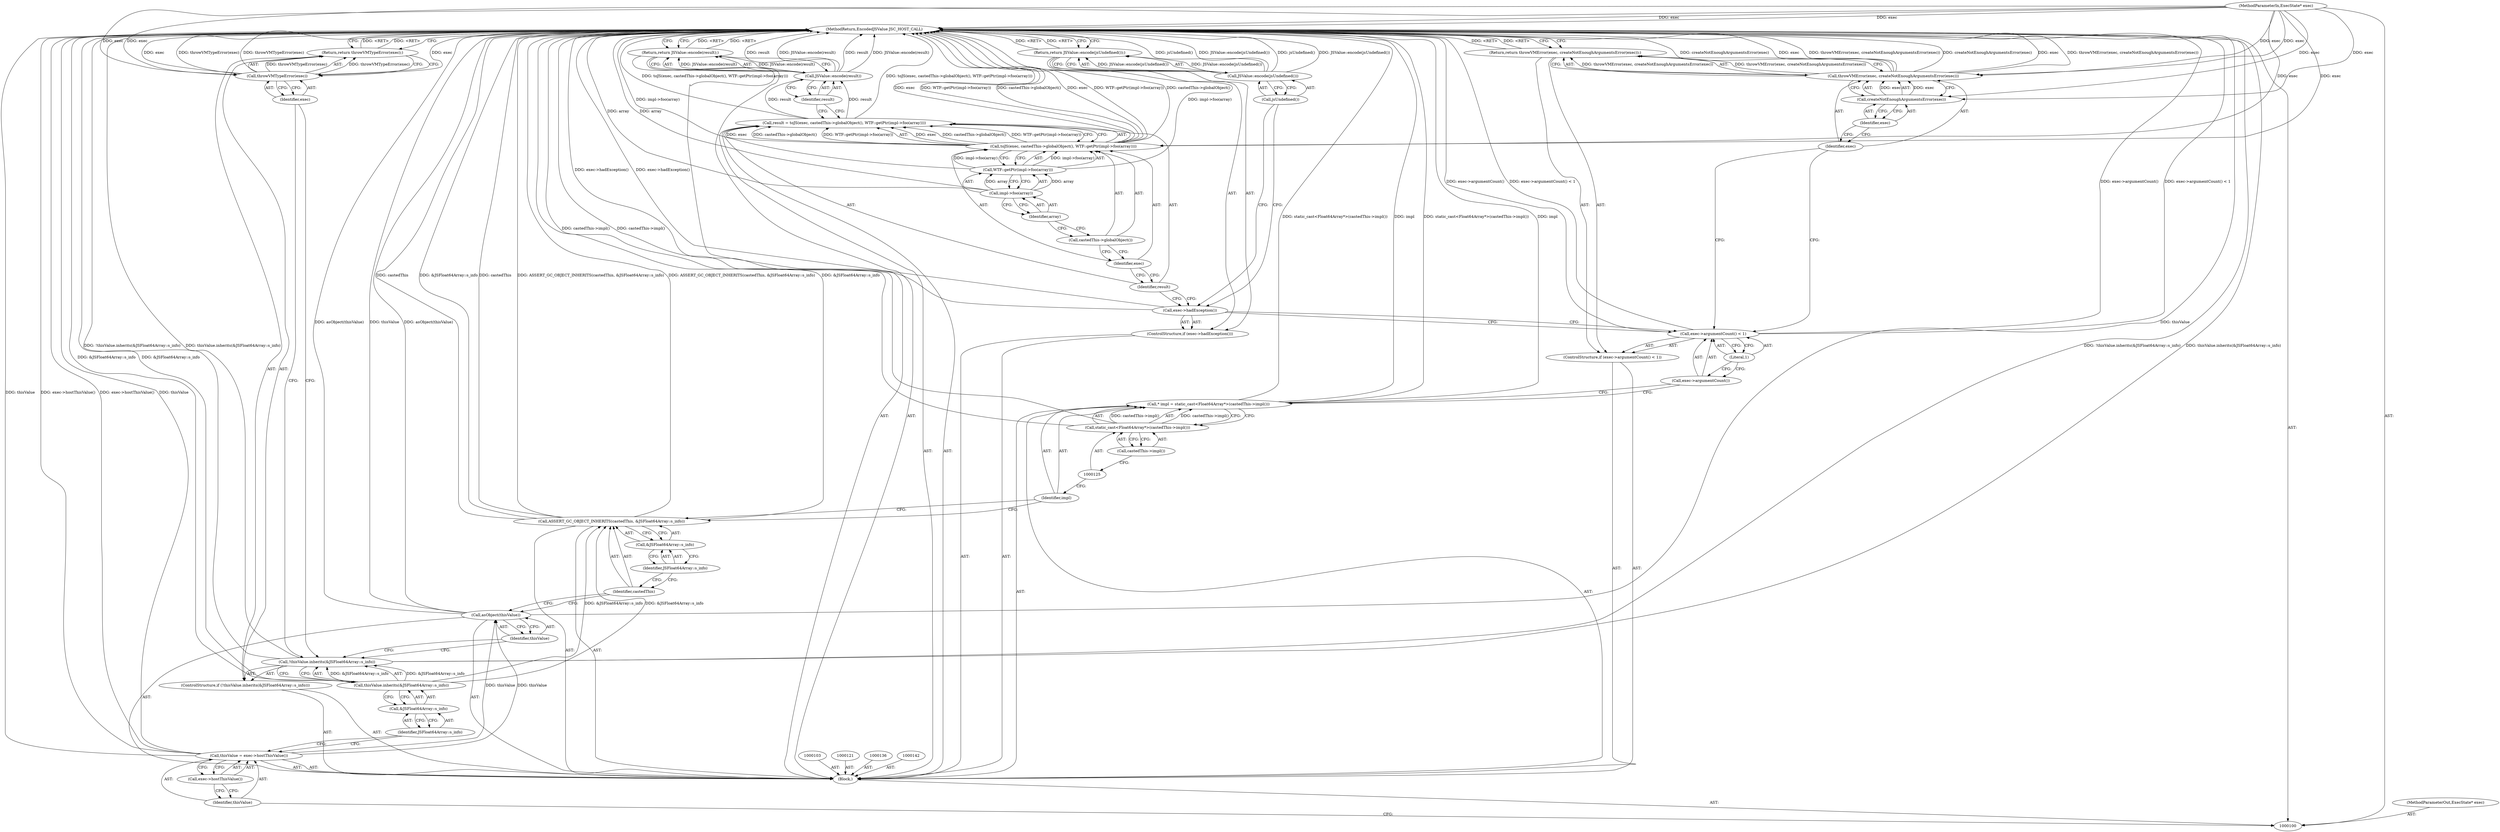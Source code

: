 digraph "0_Chrome_b944f670bb7a8a919daac497a4ea0536c954c201_8" {
"1000154" [label="(MethodReturn,EncodedJSValue JSC_HOST_CALL)"];
"1000101" [label="(MethodParameterIn,ExecState* exec)"];
"1000250" [label="(MethodParameterOut,ExecState* exec)"];
"1000132" [label="(Call,throwVMError(exec, createNotEnoughArgumentsError(exec)))"];
"1000133" [label="(Identifier,exec)"];
"1000134" [label="(Call,createNotEnoughArgumentsError(exec))"];
"1000135" [label="(Identifier,exec)"];
"1000131" [label="(Return,return throwVMError(exec, createNotEnoughArgumentsError(exec));)"];
"1000137" [label="(ControlStructure,if (exec->hadException()))"];
"1000138" [label="(Call,exec->hadException())"];
"1000140" [label="(Call,JSValue::encode(jsUndefined()))"];
"1000141" [label="(Call,jsUndefined())"];
"1000139" [label="(Return,return JSValue::encode(jsUndefined());)"];
"1000143" [label="(Call,result = toJS(exec, castedThis->globalObject(), WTF::getPtr(impl->foo(array))))"];
"1000144" [label="(Identifier,result)"];
"1000145" [label="(Call,toJS(exec, castedThis->globalObject(), WTF::getPtr(impl->foo(array))))"];
"1000146" [label="(Identifier,exec)"];
"1000147" [label="(Call,castedThis->globalObject())"];
"1000148" [label="(Call,WTF::getPtr(impl->foo(array)))"];
"1000149" [label="(Call,impl->foo(array))"];
"1000150" [label="(Identifier,array)"];
"1000152" [label="(Call,JSValue::encode(result))"];
"1000153" [label="(Identifier,result)"];
"1000151" [label="(Return,return JSValue::encode(result);)"];
"1000102" [label="(Block,)"];
"1000104" [label="(Call,thisValue = exec->hostThisValue())"];
"1000105" [label="(Identifier,thisValue)"];
"1000106" [label="(Call,exec->hostThisValue())"];
"1000110" [label="(Call,&JSFloat64Array::s_info)"];
"1000111" [label="(Identifier,JSFloat64Array::s_info)"];
"1000107" [label="(ControlStructure,if (!thisValue.inherits(&JSFloat64Array::s_info)))"];
"1000108" [label="(Call,!thisValue.inherits(&JSFloat64Array::s_info))"];
"1000109" [label="(Call,thisValue.inherits(&JSFloat64Array::s_info))"];
"1000113" [label="(Call,throwVMTypeError(exec))"];
"1000114" [label="(Identifier,exec)"];
"1000112" [label="(Return,return throwVMTypeError(exec);)"];
"1000115" [label="(Call,asObject(thisValue))"];
"1000116" [label="(Identifier,thisValue)"];
"1000118" [label="(Identifier,castedThis)"];
"1000119" [label="(Call,&JSFloat64Array::s_info)"];
"1000120" [label="(Identifier,JSFloat64Array::s_info)"];
"1000117" [label="(Call,ASSERT_GC_OBJECT_INHERITS(castedThis, &JSFloat64Array::s_info))"];
"1000122" [label="(Call,* impl = static_cast<Float64Array*>(castedThis->impl()))"];
"1000123" [label="(Identifier,impl)"];
"1000124" [label="(Call,static_cast<Float64Array*>(castedThis->impl()))"];
"1000126" [label="(Call,castedThis->impl())"];
"1000130" [label="(Literal,1)"];
"1000127" [label="(ControlStructure,if (exec->argumentCount() < 1))"];
"1000128" [label="(Call,exec->argumentCount() < 1)"];
"1000129" [label="(Call,exec->argumentCount())"];
"1000154" -> "1000100"  [label="AST: "];
"1000154" -> "1000112"  [label="CFG: "];
"1000154" -> "1000131"  [label="CFG: "];
"1000154" -> "1000139"  [label="CFG: "];
"1000154" -> "1000151"  [label="CFG: "];
"1000139" -> "1000154"  [label="DDG: <RET>"];
"1000131" -> "1000154"  [label="DDG: <RET>"];
"1000112" -> "1000154"  [label="DDG: <RET>"];
"1000151" -> "1000154"  [label="DDG: <RET>"];
"1000117" -> "1000154"  [label="DDG: ASSERT_GC_OBJECT_INHERITS(castedThis, &JSFloat64Array::s_info)"];
"1000117" -> "1000154"  [label="DDG: castedThis"];
"1000117" -> "1000154"  [label="DDG: &JSFloat64Array::s_info"];
"1000124" -> "1000154"  [label="DDG: castedThis->impl()"];
"1000108" -> "1000154"  [label="DDG: !thisValue.inherits(&JSFloat64Array::s_info)"];
"1000108" -> "1000154"  [label="DDG: thisValue.inherits(&JSFloat64Array::s_info)"];
"1000104" -> "1000154"  [label="DDG: thisValue"];
"1000104" -> "1000154"  [label="DDG: exec->hostThisValue()"];
"1000113" -> "1000154"  [label="DDG: exec"];
"1000113" -> "1000154"  [label="DDG: throwVMTypeError(exec)"];
"1000115" -> "1000154"  [label="DDG: asObject(thisValue)"];
"1000115" -> "1000154"  [label="DDG: thisValue"];
"1000152" -> "1000154"  [label="DDG: result"];
"1000152" -> "1000154"  [label="DDG: JSValue::encode(result)"];
"1000132" -> "1000154"  [label="DDG: exec"];
"1000132" -> "1000154"  [label="DDG: throwVMError(exec, createNotEnoughArgumentsError(exec))"];
"1000132" -> "1000154"  [label="DDG: createNotEnoughArgumentsError(exec)"];
"1000149" -> "1000154"  [label="DDG: array"];
"1000145" -> "1000154"  [label="DDG: exec"];
"1000145" -> "1000154"  [label="DDG: WTF::getPtr(impl->foo(array))"];
"1000145" -> "1000154"  [label="DDG: castedThis->globalObject()"];
"1000122" -> "1000154"  [label="DDG: static_cast<Float64Array*>(castedThis->impl())"];
"1000122" -> "1000154"  [label="DDG: impl"];
"1000140" -> "1000154"  [label="DDG: jsUndefined()"];
"1000140" -> "1000154"  [label="DDG: JSValue::encode(jsUndefined())"];
"1000128" -> "1000154"  [label="DDG: exec->argumentCount()"];
"1000128" -> "1000154"  [label="DDG: exec->argumentCount() < 1"];
"1000148" -> "1000154"  [label="DDG: impl->foo(array)"];
"1000101" -> "1000154"  [label="DDG: exec"];
"1000109" -> "1000154"  [label="DDG: &JSFloat64Array::s_info"];
"1000143" -> "1000154"  [label="DDG: toJS(exec, castedThis->globalObject(), WTF::getPtr(impl->foo(array)))"];
"1000138" -> "1000154"  [label="DDG: exec->hadException()"];
"1000101" -> "1000100"  [label="AST: "];
"1000101" -> "1000154"  [label="DDG: exec"];
"1000101" -> "1000113"  [label="DDG: exec"];
"1000101" -> "1000132"  [label="DDG: exec"];
"1000101" -> "1000134"  [label="DDG: exec"];
"1000101" -> "1000145"  [label="DDG: exec"];
"1000250" -> "1000100"  [label="AST: "];
"1000132" -> "1000131"  [label="AST: "];
"1000132" -> "1000134"  [label="CFG: "];
"1000133" -> "1000132"  [label="AST: "];
"1000134" -> "1000132"  [label="AST: "];
"1000131" -> "1000132"  [label="CFG: "];
"1000132" -> "1000154"  [label="DDG: exec"];
"1000132" -> "1000154"  [label="DDG: throwVMError(exec, createNotEnoughArgumentsError(exec))"];
"1000132" -> "1000154"  [label="DDG: createNotEnoughArgumentsError(exec)"];
"1000132" -> "1000131"  [label="DDG: throwVMError(exec, createNotEnoughArgumentsError(exec))"];
"1000134" -> "1000132"  [label="DDG: exec"];
"1000101" -> "1000132"  [label="DDG: exec"];
"1000133" -> "1000132"  [label="AST: "];
"1000133" -> "1000128"  [label="CFG: "];
"1000135" -> "1000133"  [label="CFG: "];
"1000134" -> "1000132"  [label="AST: "];
"1000134" -> "1000135"  [label="CFG: "];
"1000135" -> "1000134"  [label="AST: "];
"1000132" -> "1000134"  [label="CFG: "];
"1000134" -> "1000132"  [label="DDG: exec"];
"1000101" -> "1000134"  [label="DDG: exec"];
"1000135" -> "1000134"  [label="AST: "];
"1000135" -> "1000133"  [label="CFG: "];
"1000134" -> "1000135"  [label="CFG: "];
"1000131" -> "1000127"  [label="AST: "];
"1000131" -> "1000132"  [label="CFG: "];
"1000132" -> "1000131"  [label="AST: "];
"1000154" -> "1000131"  [label="CFG: "];
"1000131" -> "1000154"  [label="DDG: <RET>"];
"1000132" -> "1000131"  [label="DDG: throwVMError(exec, createNotEnoughArgumentsError(exec))"];
"1000137" -> "1000102"  [label="AST: "];
"1000138" -> "1000137"  [label="AST: "];
"1000139" -> "1000137"  [label="AST: "];
"1000138" -> "1000137"  [label="AST: "];
"1000138" -> "1000128"  [label="CFG: "];
"1000141" -> "1000138"  [label="CFG: "];
"1000144" -> "1000138"  [label="CFG: "];
"1000138" -> "1000154"  [label="DDG: exec->hadException()"];
"1000140" -> "1000139"  [label="AST: "];
"1000140" -> "1000141"  [label="CFG: "];
"1000141" -> "1000140"  [label="AST: "];
"1000139" -> "1000140"  [label="CFG: "];
"1000140" -> "1000154"  [label="DDG: jsUndefined()"];
"1000140" -> "1000154"  [label="DDG: JSValue::encode(jsUndefined())"];
"1000140" -> "1000139"  [label="DDG: JSValue::encode(jsUndefined())"];
"1000141" -> "1000140"  [label="AST: "];
"1000141" -> "1000138"  [label="CFG: "];
"1000140" -> "1000141"  [label="CFG: "];
"1000139" -> "1000137"  [label="AST: "];
"1000139" -> "1000140"  [label="CFG: "];
"1000140" -> "1000139"  [label="AST: "];
"1000154" -> "1000139"  [label="CFG: "];
"1000139" -> "1000154"  [label="DDG: <RET>"];
"1000140" -> "1000139"  [label="DDG: JSValue::encode(jsUndefined())"];
"1000143" -> "1000102"  [label="AST: "];
"1000143" -> "1000145"  [label="CFG: "];
"1000144" -> "1000143"  [label="AST: "];
"1000145" -> "1000143"  [label="AST: "];
"1000153" -> "1000143"  [label="CFG: "];
"1000143" -> "1000154"  [label="DDG: toJS(exec, castedThis->globalObject(), WTF::getPtr(impl->foo(array)))"];
"1000145" -> "1000143"  [label="DDG: exec"];
"1000145" -> "1000143"  [label="DDG: castedThis->globalObject()"];
"1000145" -> "1000143"  [label="DDG: WTF::getPtr(impl->foo(array))"];
"1000143" -> "1000152"  [label="DDG: result"];
"1000144" -> "1000143"  [label="AST: "];
"1000144" -> "1000138"  [label="CFG: "];
"1000146" -> "1000144"  [label="CFG: "];
"1000145" -> "1000143"  [label="AST: "];
"1000145" -> "1000148"  [label="CFG: "];
"1000146" -> "1000145"  [label="AST: "];
"1000147" -> "1000145"  [label="AST: "];
"1000148" -> "1000145"  [label="AST: "];
"1000143" -> "1000145"  [label="CFG: "];
"1000145" -> "1000154"  [label="DDG: exec"];
"1000145" -> "1000154"  [label="DDG: WTF::getPtr(impl->foo(array))"];
"1000145" -> "1000154"  [label="DDG: castedThis->globalObject()"];
"1000145" -> "1000143"  [label="DDG: exec"];
"1000145" -> "1000143"  [label="DDG: castedThis->globalObject()"];
"1000145" -> "1000143"  [label="DDG: WTF::getPtr(impl->foo(array))"];
"1000101" -> "1000145"  [label="DDG: exec"];
"1000148" -> "1000145"  [label="DDG: impl->foo(array)"];
"1000146" -> "1000145"  [label="AST: "];
"1000146" -> "1000144"  [label="CFG: "];
"1000147" -> "1000146"  [label="CFG: "];
"1000147" -> "1000145"  [label="AST: "];
"1000147" -> "1000146"  [label="CFG: "];
"1000150" -> "1000147"  [label="CFG: "];
"1000148" -> "1000145"  [label="AST: "];
"1000148" -> "1000149"  [label="CFG: "];
"1000149" -> "1000148"  [label="AST: "];
"1000145" -> "1000148"  [label="CFG: "];
"1000148" -> "1000154"  [label="DDG: impl->foo(array)"];
"1000148" -> "1000145"  [label="DDG: impl->foo(array)"];
"1000149" -> "1000148"  [label="DDG: array"];
"1000149" -> "1000148"  [label="AST: "];
"1000149" -> "1000150"  [label="CFG: "];
"1000150" -> "1000149"  [label="AST: "];
"1000148" -> "1000149"  [label="CFG: "];
"1000149" -> "1000154"  [label="DDG: array"];
"1000149" -> "1000148"  [label="DDG: array"];
"1000150" -> "1000149"  [label="AST: "];
"1000150" -> "1000147"  [label="CFG: "];
"1000149" -> "1000150"  [label="CFG: "];
"1000152" -> "1000151"  [label="AST: "];
"1000152" -> "1000153"  [label="CFG: "];
"1000153" -> "1000152"  [label="AST: "];
"1000151" -> "1000152"  [label="CFG: "];
"1000152" -> "1000154"  [label="DDG: result"];
"1000152" -> "1000154"  [label="DDG: JSValue::encode(result)"];
"1000152" -> "1000151"  [label="DDG: JSValue::encode(result)"];
"1000143" -> "1000152"  [label="DDG: result"];
"1000153" -> "1000152"  [label="AST: "];
"1000153" -> "1000143"  [label="CFG: "];
"1000152" -> "1000153"  [label="CFG: "];
"1000151" -> "1000102"  [label="AST: "];
"1000151" -> "1000152"  [label="CFG: "];
"1000152" -> "1000151"  [label="AST: "];
"1000154" -> "1000151"  [label="CFG: "];
"1000151" -> "1000154"  [label="DDG: <RET>"];
"1000152" -> "1000151"  [label="DDG: JSValue::encode(result)"];
"1000102" -> "1000100"  [label="AST: "];
"1000103" -> "1000102"  [label="AST: "];
"1000104" -> "1000102"  [label="AST: "];
"1000107" -> "1000102"  [label="AST: "];
"1000115" -> "1000102"  [label="AST: "];
"1000117" -> "1000102"  [label="AST: "];
"1000121" -> "1000102"  [label="AST: "];
"1000122" -> "1000102"  [label="AST: "];
"1000127" -> "1000102"  [label="AST: "];
"1000136" -> "1000102"  [label="AST: "];
"1000137" -> "1000102"  [label="AST: "];
"1000142" -> "1000102"  [label="AST: "];
"1000143" -> "1000102"  [label="AST: "];
"1000151" -> "1000102"  [label="AST: "];
"1000104" -> "1000102"  [label="AST: "];
"1000104" -> "1000106"  [label="CFG: "];
"1000105" -> "1000104"  [label="AST: "];
"1000106" -> "1000104"  [label="AST: "];
"1000111" -> "1000104"  [label="CFG: "];
"1000104" -> "1000154"  [label="DDG: thisValue"];
"1000104" -> "1000154"  [label="DDG: exec->hostThisValue()"];
"1000104" -> "1000115"  [label="DDG: thisValue"];
"1000105" -> "1000104"  [label="AST: "];
"1000105" -> "1000100"  [label="CFG: "];
"1000106" -> "1000105"  [label="CFG: "];
"1000106" -> "1000104"  [label="AST: "];
"1000106" -> "1000105"  [label="CFG: "];
"1000104" -> "1000106"  [label="CFG: "];
"1000110" -> "1000109"  [label="AST: "];
"1000110" -> "1000111"  [label="CFG: "];
"1000111" -> "1000110"  [label="AST: "];
"1000109" -> "1000110"  [label="CFG: "];
"1000111" -> "1000110"  [label="AST: "];
"1000111" -> "1000104"  [label="CFG: "];
"1000110" -> "1000111"  [label="CFG: "];
"1000107" -> "1000102"  [label="AST: "];
"1000108" -> "1000107"  [label="AST: "];
"1000112" -> "1000107"  [label="AST: "];
"1000108" -> "1000107"  [label="AST: "];
"1000108" -> "1000109"  [label="CFG: "];
"1000109" -> "1000108"  [label="AST: "];
"1000114" -> "1000108"  [label="CFG: "];
"1000116" -> "1000108"  [label="CFG: "];
"1000108" -> "1000154"  [label="DDG: !thisValue.inherits(&JSFloat64Array::s_info)"];
"1000108" -> "1000154"  [label="DDG: thisValue.inherits(&JSFloat64Array::s_info)"];
"1000109" -> "1000108"  [label="DDG: &JSFloat64Array::s_info"];
"1000109" -> "1000108"  [label="AST: "];
"1000109" -> "1000110"  [label="CFG: "];
"1000110" -> "1000109"  [label="AST: "];
"1000108" -> "1000109"  [label="CFG: "];
"1000109" -> "1000154"  [label="DDG: &JSFloat64Array::s_info"];
"1000109" -> "1000108"  [label="DDG: &JSFloat64Array::s_info"];
"1000109" -> "1000117"  [label="DDG: &JSFloat64Array::s_info"];
"1000113" -> "1000112"  [label="AST: "];
"1000113" -> "1000114"  [label="CFG: "];
"1000114" -> "1000113"  [label="AST: "];
"1000112" -> "1000113"  [label="CFG: "];
"1000113" -> "1000154"  [label="DDG: exec"];
"1000113" -> "1000154"  [label="DDG: throwVMTypeError(exec)"];
"1000113" -> "1000112"  [label="DDG: throwVMTypeError(exec)"];
"1000101" -> "1000113"  [label="DDG: exec"];
"1000114" -> "1000113"  [label="AST: "];
"1000114" -> "1000108"  [label="CFG: "];
"1000113" -> "1000114"  [label="CFG: "];
"1000112" -> "1000107"  [label="AST: "];
"1000112" -> "1000113"  [label="CFG: "];
"1000113" -> "1000112"  [label="AST: "];
"1000154" -> "1000112"  [label="CFG: "];
"1000112" -> "1000154"  [label="DDG: <RET>"];
"1000113" -> "1000112"  [label="DDG: throwVMTypeError(exec)"];
"1000115" -> "1000102"  [label="AST: "];
"1000115" -> "1000116"  [label="CFG: "];
"1000116" -> "1000115"  [label="AST: "];
"1000118" -> "1000115"  [label="CFG: "];
"1000115" -> "1000154"  [label="DDG: asObject(thisValue)"];
"1000115" -> "1000154"  [label="DDG: thisValue"];
"1000104" -> "1000115"  [label="DDG: thisValue"];
"1000116" -> "1000115"  [label="AST: "];
"1000116" -> "1000108"  [label="CFG: "];
"1000115" -> "1000116"  [label="CFG: "];
"1000118" -> "1000117"  [label="AST: "];
"1000118" -> "1000115"  [label="CFG: "];
"1000120" -> "1000118"  [label="CFG: "];
"1000119" -> "1000117"  [label="AST: "];
"1000119" -> "1000120"  [label="CFG: "];
"1000120" -> "1000119"  [label="AST: "];
"1000117" -> "1000119"  [label="CFG: "];
"1000120" -> "1000119"  [label="AST: "];
"1000120" -> "1000118"  [label="CFG: "];
"1000119" -> "1000120"  [label="CFG: "];
"1000117" -> "1000102"  [label="AST: "];
"1000117" -> "1000119"  [label="CFG: "];
"1000118" -> "1000117"  [label="AST: "];
"1000119" -> "1000117"  [label="AST: "];
"1000123" -> "1000117"  [label="CFG: "];
"1000117" -> "1000154"  [label="DDG: ASSERT_GC_OBJECT_INHERITS(castedThis, &JSFloat64Array::s_info)"];
"1000117" -> "1000154"  [label="DDG: castedThis"];
"1000117" -> "1000154"  [label="DDG: &JSFloat64Array::s_info"];
"1000109" -> "1000117"  [label="DDG: &JSFloat64Array::s_info"];
"1000122" -> "1000102"  [label="AST: "];
"1000122" -> "1000124"  [label="CFG: "];
"1000123" -> "1000122"  [label="AST: "];
"1000124" -> "1000122"  [label="AST: "];
"1000129" -> "1000122"  [label="CFG: "];
"1000122" -> "1000154"  [label="DDG: static_cast<Float64Array*>(castedThis->impl())"];
"1000122" -> "1000154"  [label="DDG: impl"];
"1000124" -> "1000122"  [label="DDG: castedThis->impl()"];
"1000123" -> "1000122"  [label="AST: "];
"1000123" -> "1000117"  [label="CFG: "];
"1000125" -> "1000123"  [label="CFG: "];
"1000124" -> "1000122"  [label="AST: "];
"1000124" -> "1000126"  [label="CFG: "];
"1000125" -> "1000124"  [label="AST: "];
"1000126" -> "1000124"  [label="AST: "];
"1000122" -> "1000124"  [label="CFG: "];
"1000124" -> "1000154"  [label="DDG: castedThis->impl()"];
"1000124" -> "1000122"  [label="DDG: castedThis->impl()"];
"1000126" -> "1000124"  [label="AST: "];
"1000126" -> "1000125"  [label="CFG: "];
"1000124" -> "1000126"  [label="CFG: "];
"1000130" -> "1000128"  [label="AST: "];
"1000130" -> "1000129"  [label="CFG: "];
"1000128" -> "1000130"  [label="CFG: "];
"1000127" -> "1000102"  [label="AST: "];
"1000128" -> "1000127"  [label="AST: "];
"1000131" -> "1000127"  [label="AST: "];
"1000128" -> "1000127"  [label="AST: "];
"1000128" -> "1000130"  [label="CFG: "];
"1000129" -> "1000128"  [label="AST: "];
"1000130" -> "1000128"  [label="AST: "];
"1000133" -> "1000128"  [label="CFG: "];
"1000138" -> "1000128"  [label="CFG: "];
"1000128" -> "1000154"  [label="DDG: exec->argumentCount()"];
"1000128" -> "1000154"  [label="DDG: exec->argumentCount() < 1"];
"1000129" -> "1000128"  [label="AST: "];
"1000129" -> "1000122"  [label="CFG: "];
"1000130" -> "1000129"  [label="CFG: "];
}
